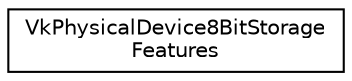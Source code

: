 digraph "Graphical Class Hierarchy"
{
 // LATEX_PDF_SIZE
  edge [fontname="Helvetica",fontsize="10",labelfontname="Helvetica",labelfontsize="10"];
  node [fontname="Helvetica",fontsize="10",shape=record];
  rankdir="LR";
  Node0 [label="VkPhysicalDevice8BitStorage\lFeatures",height=0.2,width=0.4,color="black", fillcolor="white", style="filled",URL="$structVkPhysicalDevice8BitStorageFeatures.html",tooltip=" "];
}
